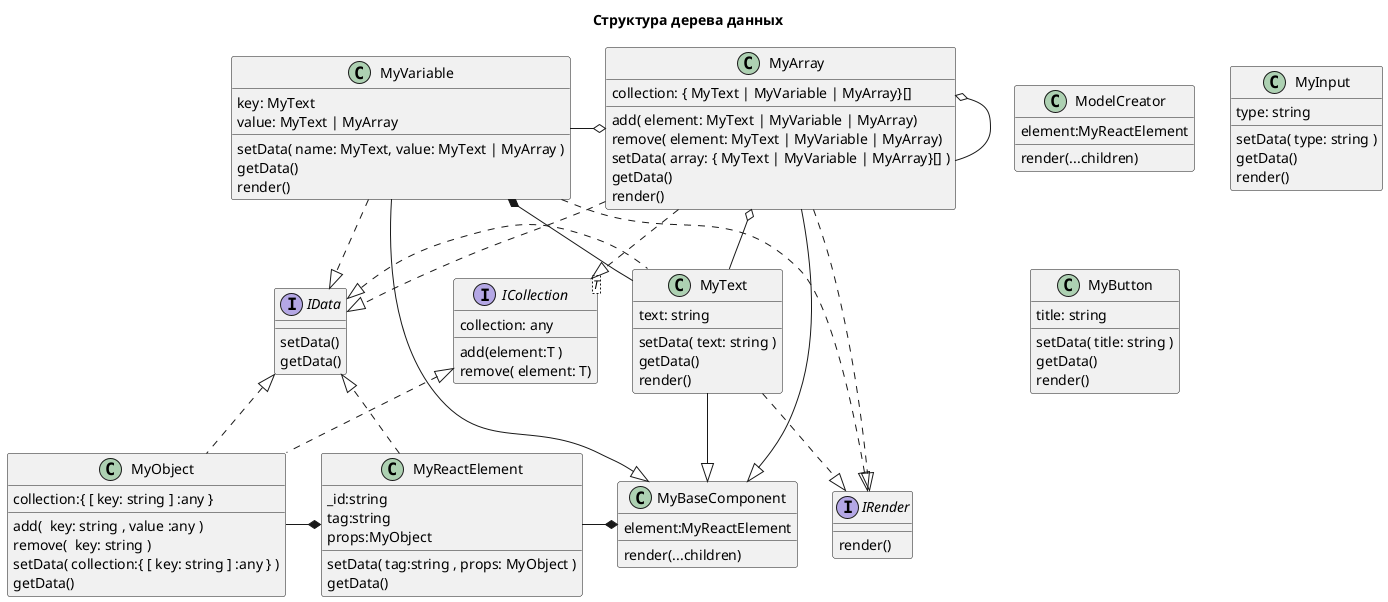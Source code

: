 @startuml
title Структура дерева данных


interface "ICollection<T>" as ICollection {    
collection: any
add(element:T )
remove( element: T)
}
interface "IData" as IData{    
    setData() 
    getData()
}
interface "IRender" as IRender{ 
    render()  
}

' Генератор модели
class "ModelCreator" as ModelCreator{
    element:MyReactElement
    render(...children)
    
}
' Базовый компонент
class "MyBaseComponent" as MyBaseComponent{
    element:MyReactElement
    render(...children)
    
}
MyBaseComponent *-l- MyReactElement
' Элемент
class "MyReactElement" as MyReactElement{
    _id:string
    tag:string
    props:MyObject  
    setData( tag:string , props: MyObject )
    getData()
    
}
MyReactElement *-l- MyObject
MyReactElement .r.|> IData


' Объект
class "MyObject" as MyObject{

    collection:{ [ key: string ] :any }
    add(  key: string , value :any )
    remove(  key: string )   
    setData( collection:{ [ key: string ] :any } )
    getData() 
}
MyObject .l.|> IData
MyObject .u.|> ICollection

' Инпут
class "MyInput" as MyInput{  
    type: string
    setData( type: string )
    getData()
    render()
}
' Кнопка
class "MyButton" as MyButton{  
    title: string
    setData( title: string )
    getData()
    render()
}
' Текст
class "MyText" as MyText{  
    text: string
    setData( text: string )
    getData()
    render()
}
MyText .l.|> IData
MyText ..|> IRender
MyText --|> MyBaseComponent

' Переменная
class "MyVariable" as MyVariable{   
    key: MyText
    value: MyText | MyArray
    setData( name: MyText, value: MyText | MyArray )
    getData()
    render()
}
MyVariable *-- MyText
MyVariable ..|> IData
MyVariable ..|> IRender
MyVariable --|> MyBaseComponent


' Массив
class "MyArray" as MyArray{
collection: { MyText | MyVariable | MyArray}[]
add( element: MyText | MyVariable | MyArray)
remove( element: MyText | MyVariable | MyArray)
setData( array: { MyText | MyVariable | MyArray}[] )
getData()
render()
}
MyArray ..|> ICollection
MyArray ..|> IData
MyArray ..|> IRender
MyArray o-- MyArray
MyArray o-l- MyVariable
MyArray o-- MyText
MyArray --|> MyBaseComponent

@enduml